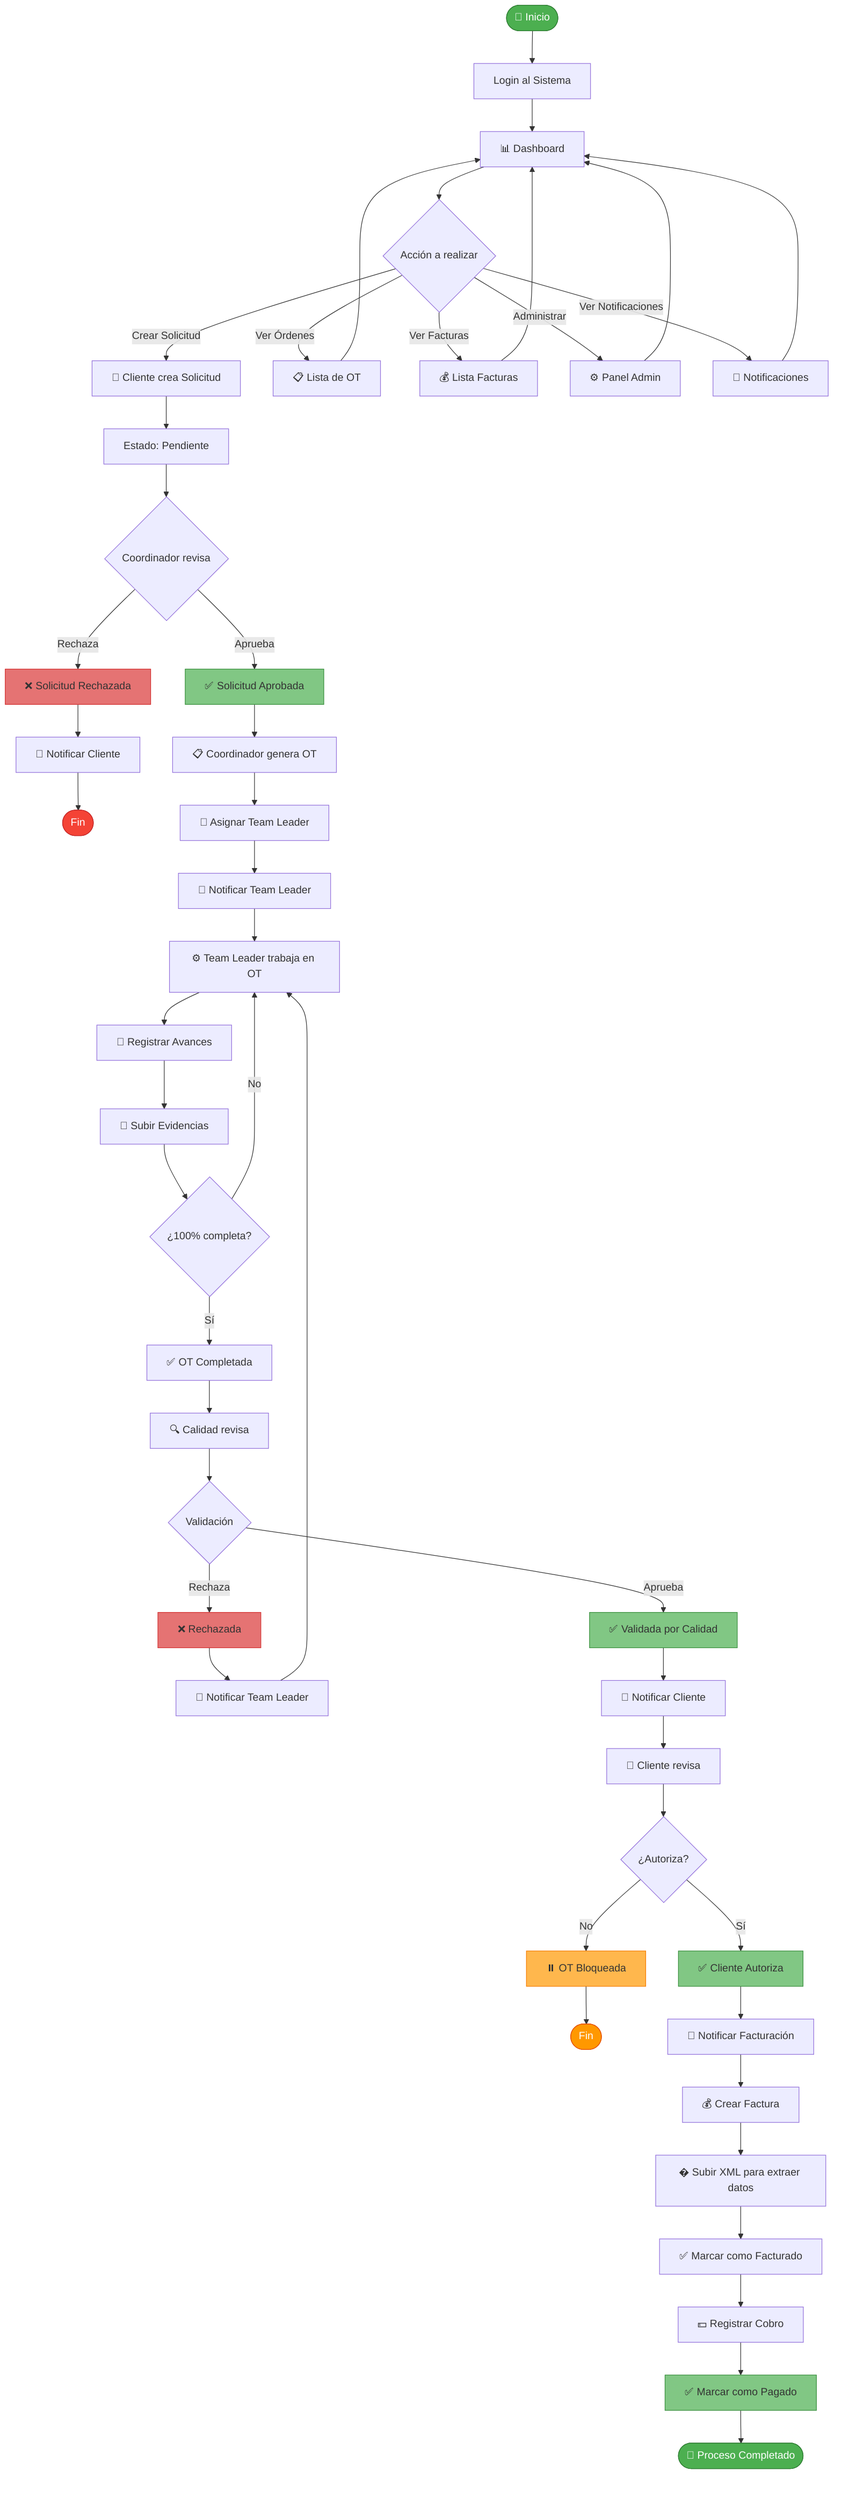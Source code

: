 ﻿flowchart TD
    Start([🚀 Inicio]) --> Login[Login al Sistema]
    Login --> Dashboard[📊 Dashboard]
    
    Dashboard --> Decision1{Acción a realizar}
    
    %% Flujo de Solicitudes
    Decision1 -->|Crear Solicitud| SolCreate[📝 Cliente crea Solicitud]
    SolCreate --> SolPendiente[Estado: Pendiente]
    SolPendiente --> SolRevision{Coordinador revisa}
    SolRevision -->|Aprueba| SolAprobada[✅ Solicitud Aprobada]
    SolRevision -->|Rechaza| SolRechazada[❌ Solicitud Rechazada]
    SolRechazada --> NotifCliente1[📧 Notificar Cliente]
    NotifCliente1 --> End1([Fin])
    
    %% Flujo de OT
    SolAprobada --> OTCrear[📋 Coordinador genera OT]
    OTCrear --> OTAsignar[👤 Asignar Team Leader]
    OTAsignar --> NotifTL[📧 Notificar Team Leader]
    NotifTL --> OTProgreso[⚙️ Team Leader trabaja en OT]
    
    OTProgreso --> OTAvances[📝 Registrar Avances]
    OTAvances --> OTEvidencias[📸 Subir Evidencias]
    OTEvidencias --> OTCheck{¿100% completa?}
    OTCheck -->|No| OTProgreso
    OTCheck -->|Sí| OTCompletada[✅ OT Completada]
    
    %% Flujo de Calidad
    OTCompletada --> CalidadRevision[🔍 Calidad revisa]
    CalidadRevision --> CalidadDecision{Validación}
    CalidadDecision -->|Rechaza| OTRechazadaCalidad[❌ Rechazada]
    OTRechazadaCalidad --> NotifTL2[📧 Notificar Team Leader]
    NotifTL2 --> OTProgreso
    
    CalidadDecision -->|Aprueba| OTValidada[✅ Validada por Calidad]
    OTValidada --> NotifCliente2[📧 Notificar Cliente]
    
    %% Flujo de Autorización Cliente
    NotifCliente2 --> ClienteRevision[👤 Cliente revisa]
    ClienteRevision --> ClienteDecision{¿Autoriza?}
    ClienteDecision -->|No| Bloqueada[⏸️ OT Bloqueada]
    Bloqueada --> End2([Fin])
    
    ClienteDecision -->|Sí| ClienteAutoriza[✅ Cliente Autoriza]
    ClienteAutoriza --> NotifFacturacion[📧 Notificar Facturación]
    
    %% Flujo de Facturación (Solo procesos internos del sistema)
    NotifFacturacion --> FacturaCrear[💰 Crear Factura]
    FacturaCrear --> FacturaXML[� Subir XML para extraer datos]
    FacturaXML --> FacturaFacturado[✅ Marcar como Facturado]
    FacturaFacturado --> FacturaCobro[💵 Registrar Cobro]
    FacturaCobro --> FacturaPagado[✅ Marcar como Pagado]
    
    FacturaPagado --> End3([🎉 Proceso Completado])
    
    %% Otros flujos desde Dashboard
    Decision1 -->|Ver Órdenes| ListaOT[📋 Lista de OT]
    Decision1 -->|Ver Facturas| ListaFacturas[💰 Lista Facturas]
    Decision1 -->|Administrar| AdminPanel[⚙️ Panel Admin]
    Decision1 -->|Ver Notificaciones| Notificaciones[🔔 Notificaciones]
    
    ListaOT --> Dashboard
    ListaFacturas --> Dashboard
    AdminPanel --> Dashboard
    Notificaciones --> Dashboard
    
    style Start fill:#4caf50,stroke:#2e7d32,color:#fff
    style End1 fill:#f44336,stroke:#c62828,color:#fff
    style End2 fill:#ff9800,stroke:#e65100,color:#fff
    style End3 fill:#4caf50,stroke:#2e7d32,color:#fff
    style SolAprobada fill:#81c784,stroke:#388e3c
    style OTValidada fill:#81c784,stroke:#388e3c
    style ClienteAutoriza fill:#81c784,stroke:#388e3c
    style FacturaPagado fill:#81c784,stroke:#388e3c
    style SolRechazada fill:#e57373,stroke:#d32f2f
    style OTRechazadaCalidad fill:#e57373,stroke:#d32f2f
    style Bloqueada fill:#ffb74d,stroke:#f57c00